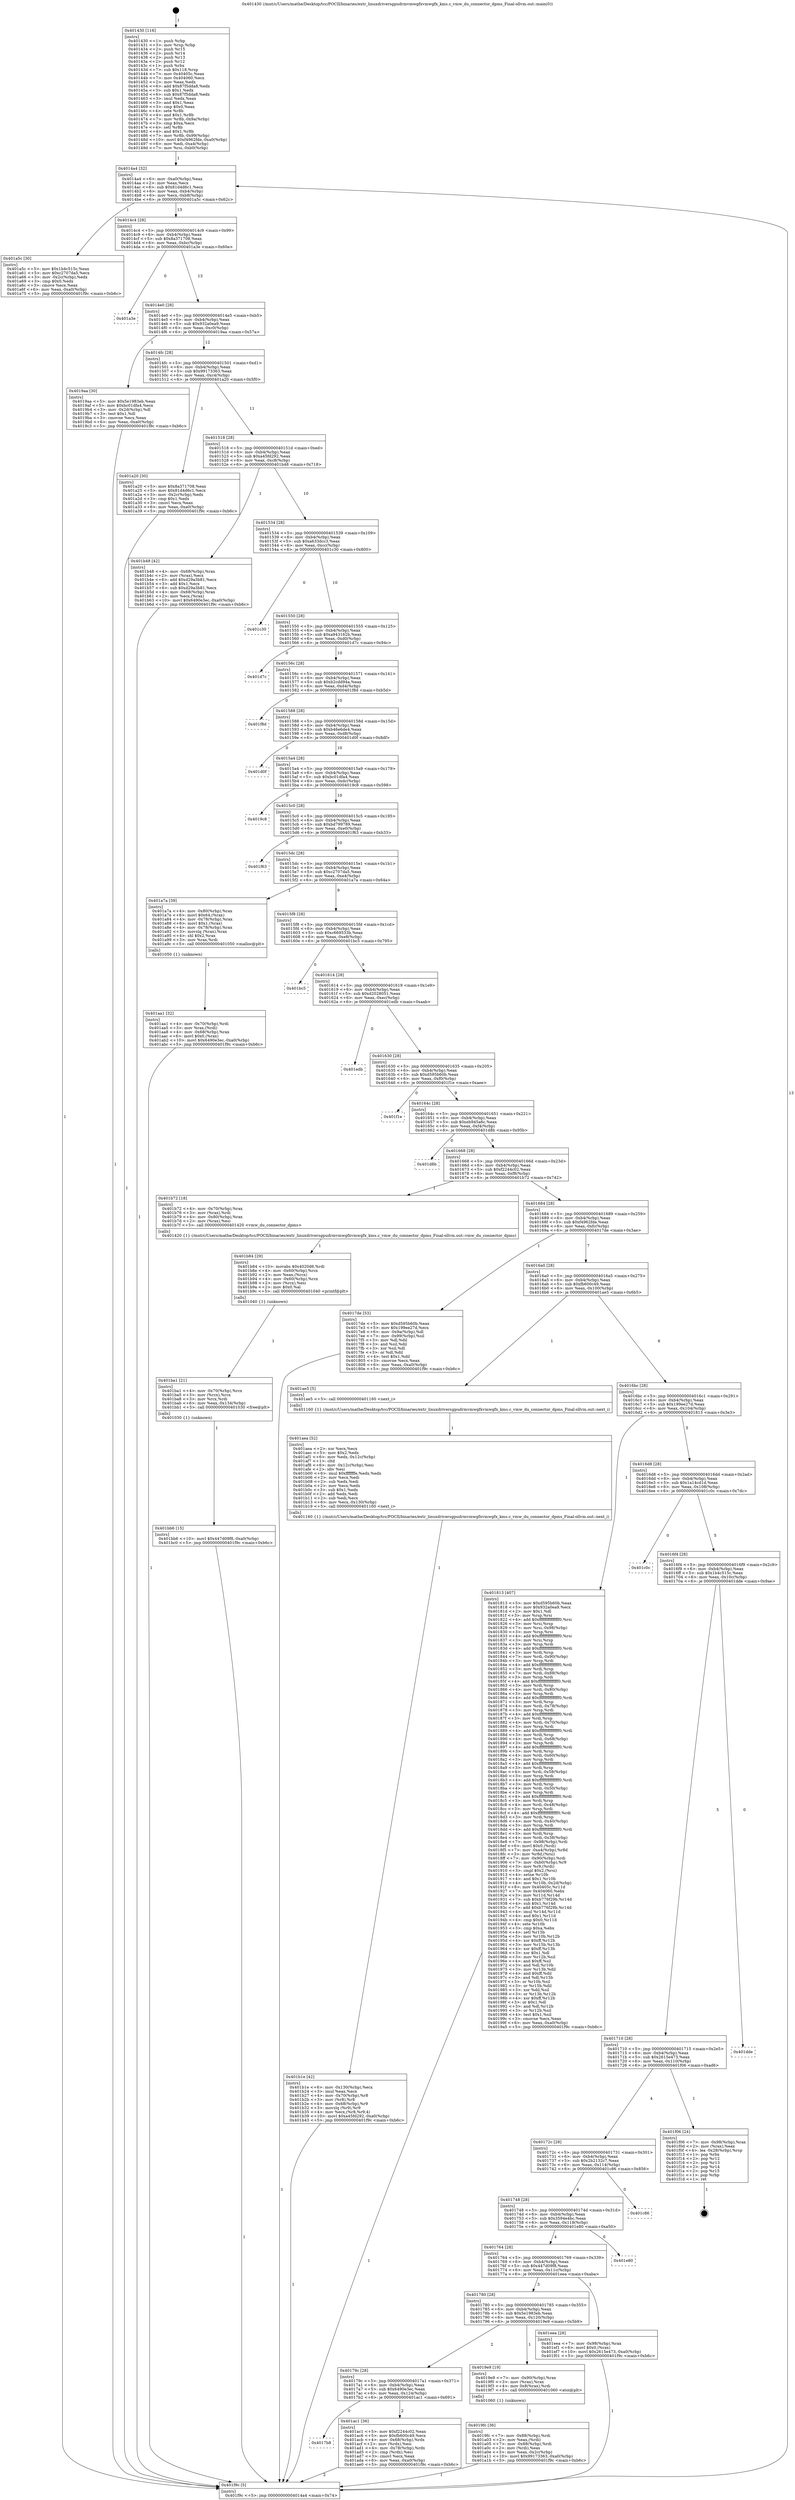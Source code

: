 digraph "0x401430" {
  label = "0x401430 (/mnt/c/Users/mathe/Desktop/tcc/POCII/binaries/extr_linuxdriversgpudrmvmwgfxvmwgfx_kms.c_vmw_du_connector_dpms_Final-ollvm.out::main(0))"
  labelloc = "t"
  node[shape=record]

  Entry [label="",width=0.3,height=0.3,shape=circle,fillcolor=black,style=filled]
  "0x4014a4" [label="{
     0x4014a4 [32]\l
     | [instrs]\l
     &nbsp;&nbsp;0x4014a4 \<+6\>: mov -0xa0(%rbp),%eax\l
     &nbsp;&nbsp;0x4014aa \<+2\>: mov %eax,%ecx\l
     &nbsp;&nbsp;0x4014ac \<+6\>: sub $0x81d4d6c1,%ecx\l
     &nbsp;&nbsp;0x4014b2 \<+6\>: mov %eax,-0xb4(%rbp)\l
     &nbsp;&nbsp;0x4014b8 \<+6\>: mov %ecx,-0xb8(%rbp)\l
     &nbsp;&nbsp;0x4014be \<+6\>: je 0000000000401a5c \<main+0x62c\>\l
  }"]
  "0x401a5c" [label="{
     0x401a5c [30]\l
     | [instrs]\l
     &nbsp;&nbsp;0x401a5c \<+5\>: mov $0x1b4c515c,%eax\l
     &nbsp;&nbsp;0x401a61 \<+5\>: mov $0xc2707da5,%ecx\l
     &nbsp;&nbsp;0x401a66 \<+3\>: mov -0x2c(%rbp),%edx\l
     &nbsp;&nbsp;0x401a69 \<+3\>: cmp $0x0,%edx\l
     &nbsp;&nbsp;0x401a6c \<+3\>: cmove %ecx,%eax\l
     &nbsp;&nbsp;0x401a6f \<+6\>: mov %eax,-0xa0(%rbp)\l
     &nbsp;&nbsp;0x401a75 \<+5\>: jmp 0000000000401f9c \<main+0xb6c\>\l
  }"]
  "0x4014c4" [label="{
     0x4014c4 [28]\l
     | [instrs]\l
     &nbsp;&nbsp;0x4014c4 \<+5\>: jmp 00000000004014c9 \<main+0x99\>\l
     &nbsp;&nbsp;0x4014c9 \<+6\>: mov -0xb4(%rbp),%eax\l
     &nbsp;&nbsp;0x4014cf \<+5\>: sub $0x8a371708,%eax\l
     &nbsp;&nbsp;0x4014d4 \<+6\>: mov %eax,-0xbc(%rbp)\l
     &nbsp;&nbsp;0x4014da \<+6\>: je 0000000000401a3e \<main+0x60e\>\l
  }"]
  Exit [label="",width=0.3,height=0.3,shape=circle,fillcolor=black,style=filled,peripheries=2]
  "0x401a3e" [label="{
     0x401a3e\l
  }", style=dashed]
  "0x4014e0" [label="{
     0x4014e0 [28]\l
     | [instrs]\l
     &nbsp;&nbsp;0x4014e0 \<+5\>: jmp 00000000004014e5 \<main+0xb5\>\l
     &nbsp;&nbsp;0x4014e5 \<+6\>: mov -0xb4(%rbp),%eax\l
     &nbsp;&nbsp;0x4014eb \<+5\>: sub $0x932a0ea9,%eax\l
     &nbsp;&nbsp;0x4014f0 \<+6\>: mov %eax,-0xc0(%rbp)\l
     &nbsp;&nbsp;0x4014f6 \<+6\>: je 00000000004019aa \<main+0x57a\>\l
  }"]
  "0x401bb6" [label="{
     0x401bb6 [15]\l
     | [instrs]\l
     &nbsp;&nbsp;0x401bb6 \<+10\>: movl $0x447d09f8,-0xa0(%rbp)\l
     &nbsp;&nbsp;0x401bc0 \<+5\>: jmp 0000000000401f9c \<main+0xb6c\>\l
  }"]
  "0x4019aa" [label="{
     0x4019aa [30]\l
     | [instrs]\l
     &nbsp;&nbsp;0x4019aa \<+5\>: mov $0x5e1983eb,%eax\l
     &nbsp;&nbsp;0x4019af \<+5\>: mov $0xbc01dfa4,%ecx\l
     &nbsp;&nbsp;0x4019b4 \<+3\>: mov -0x2d(%rbp),%dl\l
     &nbsp;&nbsp;0x4019b7 \<+3\>: test $0x1,%dl\l
     &nbsp;&nbsp;0x4019ba \<+3\>: cmovne %ecx,%eax\l
     &nbsp;&nbsp;0x4019bd \<+6\>: mov %eax,-0xa0(%rbp)\l
     &nbsp;&nbsp;0x4019c3 \<+5\>: jmp 0000000000401f9c \<main+0xb6c\>\l
  }"]
  "0x4014fc" [label="{
     0x4014fc [28]\l
     | [instrs]\l
     &nbsp;&nbsp;0x4014fc \<+5\>: jmp 0000000000401501 \<main+0xd1\>\l
     &nbsp;&nbsp;0x401501 \<+6\>: mov -0xb4(%rbp),%eax\l
     &nbsp;&nbsp;0x401507 \<+5\>: sub $0x99173363,%eax\l
     &nbsp;&nbsp;0x40150c \<+6\>: mov %eax,-0xc4(%rbp)\l
     &nbsp;&nbsp;0x401512 \<+6\>: je 0000000000401a20 \<main+0x5f0\>\l
  }"]
  "0x401ba1" [label="{
     0x401ba1 [21]\l
     | [instrs]\l
     &nbsp;&nbsp;0x401ba1 \<+4\>: mov -0x70(%rbp),%rcx\l
     &nbsp;&nbsp;0x401ba5 \<+3\>: mov (%rcx),%rcx\l
     &nbsp;&nbsp;0x401ba8 \<+3\>: mov %rcx,%rdi\l
     &nbsp;&nbsp;0x401bab \<+6\>: mov %eax,-0x134(%rbp)\l
     &nbsp;&nbsp;0x401bb1 \<+5\>: call 0000000000401030 \<free@plt\>\l
     | [calls]\l
     &nbsp;&nbsp;0x401030 \{1\} (unknown)\l
  }"]
  "0x401a20" [label="{
     0x401a20 [30]\l
     | [instrs]\l
     &nbsp;&nbsp;0x401a20 \<+5\>: mov $0x8a371708,%eax\l
     &nbsp;&nbsp;0x401a25 \<+5\>: mov $0x81d4d6c1,%ecx\l
     &nbsp;&nbsp;0x401a2a \<+3\>: mov -0x2c(%rbp),%edx\l
     &nbsp;&nbsp;0x401a2d \<+3\>: cmp $0x1,%edx\l
     &nbsp;&nbsp;0x401a30 \<+3\>: cmovl %ecx,%eax\l
     &nbsp;&nbsp;0x401a33 \<+6\>: mov %eax,-0xa0(%rbp)\l
     &nbsp;&nbsp;0x401a39 \<+5\>: jmp 0000000000401f9c \<main+0xb6c\>\l
  }"]
  "0x401518" [label="{
     0x401518 [28]\l
     | [instrs]\l
     &nbsp;&nbsp;0x401518 \<+5\>: jmp 000000000040151d \<main+0xed\>\l
     &nbsp;&nbsp;0x40151d \<+6\>: mov -0xb4(%rbp),%eax\l
     &nbsp;&nbsp;0x401523 \<+5\>: sub $0xa45fd292,%eax\l
     &nbsp;&nbsp;0x401528 \<+6\>: mov %eax,-0xc8(%rbp)\l
     &nbsp;&nbsp;0x40152e \<+6\>: je 0000000000401b48 \<main+0x718\>\l
  }"]
  "0x401b84" [label="{
     0x401b84 [29]\l
     | [instrs]\l
     &nbsp;&nbsp;0x401b84 \<+10\>: movabs $0x4020d6,%rdi\l
     &nbsp;&nbsp;0x401b8e \<+4\>: mov -0x60(%rbp),%rcx\l
     &nbsp;&nbsp;0x401b92 \<+2\>: mov %eax,(%rcx)\l
     &nbsp;&nbsp;0x401b94 \<+4\>: mov -0x60(%rbp),%rcx\l
     &nbsp;&nbsp;0x401b98 \<+2\>: mov (%rcx),%esi\l
     &nbsp;&nbsp;0x401b9a \<+2\>: mov $0x0,%al\l
     &nbsp;&nbsp;0x401b9c \<+5\>: call 0000000000401040 \<printf@plt\>\l
     | [calls]\l
     &nbsp;&nbsp;0x401040 \{1\} (unknown)\l
  }"]
  "0x401b48" [label="{
     0x401b48 [42]\l
     | [instrs]\l
     &nbsp;&nbsp;0x401b48 \<+4\>: mov -0x68(%rbp),%rax\l
     &nbsp;&nbsp;0x401b4c \<+2\>: mov (%rax),%ecx\l
     &nbsp;&nbsp;0x401b4e \<+6\>: add $0xd29a3b81,%ecx\l
     &nbsp;&nbsp;0x401b54 \<+3\>: add $0x1,%ecx\l
     &nbsp;&nbsp;0x401b57 \<+6\>: sub $0xd29a3b81,%ecx\l
     &nbsp;&nbsp;0x401b5d \<+4\>: mov -0x68(%rbp),%rax\l
     &nbsp;&nbsp;0x401b61 \<+2\>: mov %ecx,(%rax)\l
     &nbsp;&nbsp;0x401b63 \<+10\>: movl $0x6490e3ec,-0xa0(%rbp)\l
     &nbsp;&nbsp;0x401b6d \<+5\>: jmp 0000000000401f9c \<main+0xb6c\>\l
  }"]
  "0x401534" [label="{
     0x401534 [28]\l
     | [instrs]\l
     &nbsp;&nbsp;0x401534 \<+5\>: jmp 0000000000401539 \<main+0x109\>\l
     &nbsp;&nbsp;0x401539 \<+6\>: mov -0xb4(%rbp),%eax\l
     &nbsp;&nbsp;0x40153f \<+5\>: sub $0xa633dcc3,%eax\l
     &nbsp;&nbsp;0x401544 \<+6\>: mov %eax,-0xcc(%rbp)\l
     &nbsp;&nbsp;0x40154a \<+6\>: je 0000000000401c30 \<main+0x800\>\l
  }"]
  "0x401b1e" [label="{
     0x401b1e [42]\l
     | [instrs]\l
     &nbsp;&nbsp;0x401b1e \<+6\>: mov -0x130(%rbp),%ecx\l
     &nbsp;&nbsp;0x401b24 \<+3\>: imul %eax,%ecx\l
     &nbsp;&nbsp;0x401b27 \<+4\>: mov -0x70(%rbp),%r8\l
     &nbsp;&nbsp;0x401b2b \<+3\>: mov (%r8),%r8\l
     &nbsp;&nbsp;0x401b2e \<+4\>: mov -0x68(%rbp),%r9\l
     &nbsp;&nbsp;0x401b32 \<+3\>: movslq (%r9),%r9\l
     &nbsp;&nbsp;0x401b35 \<+4\>: mov %ecx,(%r8,%r9,4)\l
     &nbsp;&nbsp;0x401b39 \<+10\>: movl $0xa45fd292,-0xa0(%rbp)\l
     &nbsp;&nbsp;0x401b43 \<+5\>: jmp 0000000000401f9c \<main+0xb6c\>\l
  }"]
  "0x401c30" [label="{
     0x401c30\l
  }", style=dashed]
  "0x401550" [label="{
     0x401550 [28]\l
     | [instrs]\l
     &nbsp;&nbsp;0x401550 \<+5\>: jmp 0000000000401555 \<main+0x125\>\l
     &nbsp;&nbsp;0x401555 \<+6\>: mov -0xb4(%rbp),%eax\l
     &nbsp;&nbsp;0x40155b \<+5\>: sub $0xa943162b,%eax\l
     &nbsp;&nbsp;0x401560 \<+6\>: mov %eax,-0xd0(%rbp)\l
     &nbsp;&nbsp;0x401566 \<+6\>: je 0000000000401d7c \<main+0x94c\>\l
  }"]
  "0x401aea" [label="{
     0x401aea [52]\l
     | [instrs]\l
     &nbsp;&nbsp;0x401aea \<+2\>: xor %ecx,%ecx\l
     &nbsp;&nbsp;0x401aec \<+5\>: mov $0x2,%edx\l
     &nbsp;&nbsp;0x401af1 \<+6\>: mov %edx,-0x12c(%rbp)\l
     &nbsp;&nbsp;0x401af7 \<+1\>: cltd\l
     &nbsp;&nbsp;0x401af8 \<+6\>: mov -0x12c(%rbp),%esi\l
     &nbsp;&nbsp;0x401afe \<+2\>: idiv %esi\l
     &nbsp;&nbsp;0x401b00 \<+6\>: imul $0xfffffffe,%edx,%edx\l
     &nbsp;&nbsp;0x401b06 \<+2\>: mov %ecx,%edi\l
     &nbsp;&nbsp;0x401b08 \<+2\>: sub %edx,%edi\l
     &nbsp;&nbsp;0x401b0a \<+2\>: mov %ecx,%edx\l
     &nbsp;&nbsp;0x401b0c \<+3\>: sub $0x1,%edx\l
     &nbsp;&nbsp;0x401b0f \<+2\>: add %edx,%edi\l
     &nbsp;&nbsp;0x401b11 \<+2\>: sub %edi,%ecx\l
     &nbsp;&nbsp;0x401b13 \<+6\>: mov %ecx,-0x130(%rbp)\l
     &nbsp;&nbsp;0x401b19 \<+5\>: call 0000000000401160 \<next_i\>\l
     | [calls]\l
     &nbsp;&nbsp;0x401160 \{1\} (/mnt/c/Users/mathe/Desktop/tcc/POCII/binaries/extr_linuxdriversgpudrmvmwgfxvmwgfx_kms.c_vmw_du_connector_dpms_Final-ollvm.out::next_i)\l
  }"]
  "0x401d7c" [label="{
     0x401d7c\l
  }", style=dashed]
  "0x40156c" [label="{
     0x40156c [28]\l
     | [instrs]\l
     &nbsp;&nbsp;0x40156c \<+5\>: jmp 0000000000401571 \<main+0x141\>\l
     &nbsp;&nbsp;0x401571 \<+6\>: mov -0xb4(%rbp),%eax\l
     &nbsp;&nbsp;0x401577 \<+5\>: sub $0xb2cdd94a,%eax\l
     &nbsp;&nbsp;0x40157c \<+6\>: mov %eax,-0xd4(%rbp)\l
     &nbsp;&nbsp;0x401582 \<+6\>: je 0000000000401f8d \<main+0xb5d\>\l
  }"]
  "0x4017b8" [label="{
     0x4017b8\l
  }", style=dashed]
  "0x401f8d" [label="{
     0x401f8d\l
  }", style=dashed]
  "0x401588" [label="{
     0x401588 [28]\l
     | [instrs]\l
     &nbsp;&nbsp;0x401588 \<+5\>: jmp 000000000040158d \<main+0x15d\>\l
     &nbsp;&nbsp;0x40158d \<+6\>: mov -0xb4(%rbp),%eax\l
     &nbsp;&nbsp;0x401593 \<+5\>: sub $0xb46e6de4,%eax\l
     &nbsp;&nbsp;0x401598 \<+6\>: mov %eax,-0xd8(%rbp)\l
     &nbsp;&nbsp;0x40159e \<+6\>: je 0000000000401d0f \<main+0x8df\>\l
  }"]
  "0x401ac1" [label="{
     0x401ac1 [36]\l
     | [instrs]\l
     &nbsp;&nbsp;0x401ac1 \<+5\>: mov $0xf2244c02,%eax\l
     &nbsp;&nbsp;0x401ac6 \<+5\>: mov $0xfb600c49,%ecx\l
     &nbsp;&nbsp;0x401acb \<+4\>: mov -0x68(%rbp),%rdx\l
     &nbsp;&nbsp;0x401acf \<+2\>: mov (%rdx),%esi\l
     &nbsp;&nbsp;0x401ad1 \<+4\>: mov -0x78(%rbp),%rdx\l
     &nbsp;&nbsp;0x401ad5 \<+2\>: cmp (%rdx),%esi\l
     &nbsp;&nbsp;0x401ad7 \<+3\>: cmovl %ecx,%eax\l
     &nbsp;&nbsp;0x401ada \<+6\>: mov %eax,-0xa0(%rbp)\l
     &nbsp;&nbsp;0x401ae0 \<+5\>: jmp 0000000000401f9c \<main+0xb6c\>\l
  }"]
  "0x401d0f" [label="{
     0x401d0f\l
  }", style=dashed]
  "0x4015a4" [label="{
     0x4015a4 [28]\l
     | [instrs]\l
     &nbsp;&nbsp;0x4015a4 \<+5\>: jmp 00000000004015a9 \<main+0x179\>\l
     &nbsp;&nbsp;0x4015a9 \<+6\>: mov -0xb4(%rbp),%eax\l
     &nbsp;&nbsp;0x4015af \<+5\>: sub $0xbc01dfa4,%eax\l
     &nbsp;&nbsp;0x4015b4 \<+6\>: mov %eax,-0xdc(%rbp)\l
     &nbsp;&nbsp;0x4015ba \<+6\>: je 00000000004019c8 \<main+0x598\>\l
  }"]
  "0x401aa1" [label="{
     0x401aa1 [32]\l
     | [instrs]\l
     &nbsp;&nbsp;0x401aa1 \<+4\>: mov -0x70(%rbp),%rdi\l
     &nbsp;&nbsp;0x401aa5 \<+3\>: mov %rax,(%rdi)\l
     &nbsp;&nbsp;0x401aa8 \<+4\>: mov -0x68(%rbp),%rax\l
     &nbsp;&nbsp;0x401aac \<+6\>: movl $0x0,(%rax)\l
     &nbsp;&nbsp;0x401ab2 \<+10\>: movl $0x6490e3ec,-0xa0(%rbp)\l
     &nbsp;&nbsp;0x401abc \<+5\>: jmp 0000000000401f9c \<main+0xb6c\>\l
  }"]
  "0x4019c8" [label="{
     0x4019c8\l
  }", style=dashed]
  "0x4015c0" [label="{
     0x4015c0 [28]\l
     | [instrs]\l
     &nbsp;&nbsp;0x4015c0 \<+5\>: jmp 00000000004015c5 \<main+0x195\>\l
     &nbsp;&nbsp;0x4015c5 \<+6\>: mov -0xb4(%rbp),%eax\l
     &nbsp;&nbsp;0x4015cb \<+5\>: sub $0xbd799789,%eax\l
     &nbsp;&nbsp;0x4015d0 \<+6\>: mov %eax,-0xe0(%rbp)\l
     &nbsp;&nbsp;0x4015d6 \<+6\>: je 0000000000401f63 \<main+0xb33\>\l
  }"]
  "0x4019fc" [label="{
     0x4019fc [36]\l
     | [instrs]\l
     &nbsp;&nbsp;0x4019fc \<+7\>: mov -0x88(%rbp),%rdi\l
     &nbsp;&nbsp;0x401a03 \<+2\>: mov %eax,(%rdi)\l
     &nbsp;&nbsp;0x401a05 \<+7\>: mov -0x88(%rbp),%rdi\l
     &nbsp;&nbsp;0x401a0c \<+2\>: mov (%rdi),%eax\l
     &nbsp;&nbsp;0x401a0e \<+3\>: mov %eax,-0x2c(%rbp)\l
     &nbsp;&nbsp;0x401a11 \<+10\>: movl $0x99173363,-0xa0(%rbp)\l
     &nbsp;&nbsp;0x401a1b \<+5\>: jmp 0000000000401f9c \<main+0xb6c\>\l
  }"]
  "0x401f63" [label="{
     0x401f63\l
  }", style=dashed]
  "0x4015dc" [label="{
     0x4015dc [28]\l
     | [instrs]\l
     &nbsp;&nbsp;0x4015dc \<+5\>: jmp 00000000004015e1 \<main+0x1b1\>\l
     &nbsp;&nbsp;0x4015e1 \<+6\>: mov -0xb4(%rbp),%eax\l
     &nbsp;&nbsp;0x4015e7 \<+5\>: sub $0xc2707da5,%eax\l
     &nbsp;&nbsp;0x4015ec \<+6\>: mov %eax,-0xe4(%rbp)\l
     &nbsp;&nbsp;0x4015f2 \<+6\>: je 0000000000401a7a \<main+0x64a\>\l
  }"]
  "0x40179c" [label="{
     0x40179c [28]\l
     | [instrs]\l
     &nbsp;&nbsp;0x40179c \<+5\>: jmp 00000000004017a1 \<main+0x371\>\l
     &nbsp;&nbsp;0x4017a1 \<+6\>: mov -0xb4(%rbp),%eax\l
     &nbsp;&nbsp;0x4017a7 \<+5\>: sub $0x6490e3ec,%eax\l
     &nbsp;&nbsp;0x4017ac \<+6\>: mov %eax,-0x124(%rbp)\l
     &nbsp;&nbsp;0x4017b2 \<+6\>: je 0000000000401ac1 \<main+0x691\>\l
  }"]
  "0x401a7a" [label="{
     0x401a7a [39]\l
     | [instrs]\l
     &nbsp;&nbsp;0x401a7a \<+4\>: mov -0x80(%rbp),%rax\l
     &nbsp;&nbsp;0x401a7e \<+6\>: movl $0x64,(%rax)\l
     &nbsp;&nbsp;0x401a84 \<+4\>: mov -0x78(%rbp),%rax\l
     &nbsp;&nbsp;0x401a88 \<+6\>: movl $0x1,(%rax)\l
     &nbsp;&nbsp;0x401a8e \<+4\>: mov -0x78(%rbp),%rax\l
     &nbsp;&nbsp;0x401a92 \<+3\>: movslq (%rax),%rax\l
     &nbsp;&nbsp;0x401a95 \<+4\>: shl $0x2,%rax\l
     &nbsp;&nbsp;0x401a99 \<+3\>: mov %rax,%rdi\l
     &nbsp;&nbsp;0x401a9c \<+5\>: call 0000000000401050 \<malloc@plt\>\l
     | [calls]\l
     &nbsp;&nbsp;0x401050 \{1\} (unknown)\l
  }"]
  "0x4015f8" [label="{
     0x4015f8 [28]\l
     | [instrs]\l
     &nbsp;&nbsp;0x4015f8 \<+5\>: jmp 00000000004015fd \<main+0x1cd\>\l
     &nbsp;&nbsp;0x4015fd \<+6\>: mov -0xb4(%rbp),%eax\l
     &nbsp;&nbsp;0x401603 \<+5\>: sub $0xc669533b,%eax\l
     &nbsp;&nbsp;0x401608 \<+6\>: mov %eax,-0xe8(%rbp)\l
     &nbsp;&nbsp;0x40160e \<+6\>: je 0000000000401bc5 \<main+0x795\>\l
  }"]
  "0x4019e9" [label="{
     0x4019e9 [19]\l
     | [instrs]\l
     &nbsp;&nbsp;0x4019e9 \<+7\>: mov -0x90(%rbp),%rax\l
     &nbsp;&nbsp;0x4019f0 \<+3\>: mov (%rax),%rax\l
     &nbsp;&nbsp;0x4019f3 \<+4\>: mov 0x8(%rax),%rdi\l
     &nbsp;&nbsp;0x4019f7 \<+5\>: call 0000000000401060 \<atoi@plt\>\l
     | [calls]\l
     &nbsp;&nbsp;0x401060 \{1\} (unknown)\l
  }"]
  "0x401bc5" [label="{
     0x401bc5\l
  }", style=dashed]
  "0x401614" [label="{
     0x401614 [28]\l
     | [instrs]\l
     &nbsp;&nbsp;0x401614 \<+5\>: jmp 0000000000401619 \<main+0x1e9\>\l
     &nbsp;&nbsp;0x401619 \<+6\>: mov -0xb4(%rbp),%eax\l
     &nbsp;&nbsp;0x40161f \<+5\>: sub $0xd2028051,%eax\l
     &nbsp;&nbsp;0x401624 \<+6\>: mov %eax,-0xec(%rbp)\l
     &nbsp;&nbsp;0x40162a \<+6\>: je 0000000000401edb \<main+0xaab\>\l
  }"]
  "0x401780" [label="{
     0x401780 [28]\l
     | [instrs]\l
     &nbsp;&nbsp;0x401780 \<+5\>: jmp 0000000000401785 \<main+0x355\>\l
     &nbsp;&nbsp;0x401785 \<+6\>: mov -0xb4(%rbp),%eax\l
     &nbsp;&nbsp;0x40178b \<+5\>: sub $0x5e1983eb,%eax\l
     &nbsp;&nbsp;0x401790 \<+6\>: mov %eax,-0x120(%rbp)\l
     &nbsp;&nbsp;0x401796 \<+6\>: je 00000000004019e9 \<main+0x5b9\>\l
  }"]
  "0x401edb" [label="{
     0x401edb\l
  }", style=dashed]
  "0x401630" [label="{
     0x401630 [28]\l
     | [instrs]\l
     &nbsp;&nbsp;0x401630 \<+5\>: jmp 0000000000401635 \<main+0x205\>\l
     &nbsp;&nbsp;0x401635 \<+6\>: mov -0xb4(%rbp),%eax\l
     &nbsp;&nbsp;0x40163b \<+5\>: sub $0xd595b60b,%eax\l
     &nbsp;&nbsp;0x401640 \<+6\>: mov %eax,-0xf0(%rbp)\l
     &nbsp;&nbsp;0x401646 \<+6\>: je 0000000000401f1e \<main+0xaee\>\l
  }"]
  "0x401eea" [label="{
     0x401eea [28]\l
     | [instrs]\l
     &nbsp;&nbsp;0x401eea \<+7\>: mov -0x98(%rbp),%rax\l
     &nbsp;&nbsp;0x401ef1 \<+6\>: movl $0x0,(%rax)\l
     &nbsp;&nbsp;0x401ef7 \<+10\>: movl $0x2615e473,-0xa0(%rbp)\l
     &nbsp;&nbsp;0x401f01 \<+5\>: jmp 0000000000401f9c \<main+0xb6c\>\l
  }"]
  "0x401f1e" [label="{
     0x401f1e\l
  }", style=dashed]
  "0x40164c" [label="{
     0x40164c [28]\l
     | [instrs]\l
     &nbsp;&nbsp;0x40164c \<+5\>: jmp 0000000000401651 \<main+0x221\>\l
     &nbsp;&nbsp;0x401651 \<+6\>: mov -0xb4(%rbp),%eax\l
     &nbsp;&nbsp;0x401657 \<+5\>: sub $0xeb945a6c,%eax\l
     &nbsp;&nbsp;0x40165c \<+6\>: mov %eax,-0xf4(%rbp)\l
     &nbsp;&nbsp;0x401662 \<+6\>: je 0000000000401d8b \<main+0x95b\>\l
  }"]
  "0x401764" [label="{
     0x401764 [28]\l
     | [instrs]\l
     &nbsp;&nbsp;0x401764 \<+5\>: jmp 0000000000401769 \<main+0x339\>\l
     &nbsp;&nbsp;0x401769 \<+6\>: mov -0xb4(%rbp),%eax\l
     &nbsp;&nbsp;0x40176f \<+5\>: sub $0x447d09f8,%eax\l
     &nbsp;&nbsp;0x401774 \<+6\>: mov %eax,-0x11c(%rbp)\l
     &nbsp;&nbsp;0x40177a \<+6\>: je 0000000000401eea \<main+0xaba\>\l
  }"]
  "0x401d8b" [label="{
     0x401d8b\l
  }", style=dashed]
  "0x401668" [label="{
     0x401668 [28]\l
     | [instrs]\l
     &nbsp;&nbsp;0x401668 \<+5\>: jmp 000000000040166d \<main+0x23d\>\l
     &nbsp;&nbsp;0x40166d \<+6\>: mov -0xb4(%rbp),%eax\l
     &nbsp;&nbsp;0x401673 \<+5\>: sub $0xf2244c02,%eax\l
     &nbsp;&nbsp;0x401678 \<+6\>: mov %eax,-0xf8(%rbp)\l
     &nbsp;&nbsp;0x40167e \<+6\>: je 0000000000401b72 \<main+0x742\>\l
  }"]
  "0x401e80" [label="{
     0x401e80\l
  }", style=dashed]
  "0x401b72" [label="{
     0x401b72 [18]\l
     | [instrs]\l
     &nbsp;&nbsp;0x401b72 \<+4\>: mov -0x70(%rbp),%rax\l
     &nbsp;&nbsp;0x401b76 \<+3\>: mov (%rax),%rdi\l
     &nbsp;&nbsp;0x401b79 \<+4\>: mov -0x80(%rbp),%rax\l
     &nbsp;&nbsp;0x401b7d \<+2\>: mov (%rax),%esi\l
     &nbsp;&nbsp;0x401b7f \<+5\>: call 0000000000401420 \<vmw_du_connector_dpms\>\l
     | [calls]\l
     &nbsp;&nbsp;0x401420 \{1\} (/mnt/c/Users/mathe/Desktop/tcc/POCII/binaries/extr_linuxdriversgpudrmvmwgfxvmwgfx_kms.c_vmw_du_connector_dpms_Final-ollvm.out::vmw_du_connector_dpms)\l
  }"]
  "0x401684" [label="{
     0x401684 [28]\l
     | [instrs]\l
     &nbsp;&nbsp;0x401684 \<+5\>: jmp 0000000000401689 \<main+0x259\>\l
     &nbsp;&nbsp;0x401689 \<+6\>: mov -0xb4(%rbp),%eax\l
     &nbsp;&nbsp;0x40168f \<+5\>: sub $0xf4962fde,%eax\l
     &nbsp;&nbsp;0x401694 \<+6\>: mov %eax,-0xfc(%rbp)\l
     &nbsp;&nbsp;0x40169a \<+6\>: je 00000000004017de \<main+0x3ae\>\l
  }"]
  "0x401748" [label="{
     0x401748 [28]\l
     | [instrs]\l
     &nbsp;&nbsp;0x401748 \<+5\>: jmp 000000000040174d \<main+0x31d\>\l
     &nbsp;&nbsp;0x40174d \<+6\>: mov -0xb4(%rbp),%eax\l
     &nbsp;&nbsp;0x401753 \<+5\>: sub $0x3594e4bc,%eax\l
     &nbsp;&nbsp;0x401758 \<+6\>: mov %eax,-0x118(%rbp)\l
     &nbsp;&nbsp;0x40175e \<+6\>: je 0000000000401e80 \<main+0xa50\>\l
  }"]
  "0x4017de" [label="{
     0x4017de [53]\l
     | [instrs]\l
     &nbsp;&nbsp;0x4017de \<+5\>: mov $0xd595b60b,%eax\l
     &nbsp;&nbsp;0x4017e3 \<+5\>: mov $0x199ee27d,%ecx\l
     &nbsp;&nbsp;0x4017e8 \<+6\>: mov -0x9a(%rbp),%dl\l
     &nbsp;&nbsp;0x4017ee \<+7\>: mov -0x99(%rbp),%sil\l
     &nbsp;&nbsp;0x4017f5 \<+3\>: mov %dl,%dil\l
     &nbsp;&nbsp;0x4017f8 \<+3\>: and %sil,%dil\l
     &nbsp;&nbsp;0x4017fb \<+3\>: xor %sil,%dl\l
     &nbsp;&nbsp;0x4017fe \<+3\>: or %dl,%dil\l
     &nbsp;&nbsp;0x401801 \<+4\>: test $0x1,%dil\l
     &nbsp;&nbsp;0x401805 \<+3\>: cmovne %ecx,%eax\l
     &nbsp;&nbsp;0x401808 \<+6\>: mov %eax,-0xa0(%rbp)\l
     &nbsp;&nbsp;0x40180e \<+5\>: jmp 0000000000401f9c \<main+0xb6c\>\l
  }"]
  "0x4016a0" [label="{
     0x4016a0 [28]\l
     | [instrs]\l
     &nbsp;&nbsp;0x4016a0 \<+5\>: jmp 00000000004016a5 \<main+0x275\>\l
     &nbsp;&nbsp;0x4016a5 \<+6\>: mov -0xb4(%rbp),%eax\l
     &nbsp;&nbsp;0x4016ab \<+5\>: sub $0xfb600c49,%eax\l
     &nbsp;&nbsp;0x4016b0 \<+6\>: mov %eax,-0x100(%rbp)\l
     &nbsp;&nbsp;0x4016b6 \<+6\>: je 0000000000401ae5 \<main+0x6b5\>\l
  }"]
  "0x401f9c" [label="{
     0x401f9c [5]\l
     | [instrs]\l
     &nbsp;&nbsp;0x401f9c \<+5\>: jmp 00000000004014a4 \<main+0x74\>\l
  }"]
  "0x401430" [label="{
     0x401430 [116]\l
     | [instrs]\l
     &nbsp;&nbsp;0x401430 \<+1\>: push %rbp\l
     &nbsp;&nbsp;0x401431 \<+3\>: mov %rsp,%rbp\l
     &nbsp;&nbsp;0x401434 \<+2\>: push %r15\l
     &nbsp;&nbsp;0x401436 \<+2\>: push %r14\l
     &nbsp;&nbsp;0x401438 \<+2\>: push %r13\l
     &nbsp;&nbsp;0x40143a \<+2\>: push %r12\l
     &nbsp;&nbsp;0x40143c \<+1\>: push %rbx\l
     &nbsp;&nbsp;0x40143d \<+7\>: sub $0x118,%rsp\l
     &nbsp;&nbsp;0x401444 \<+7\>: mov 0x40405c,%eax\l
     &nbsp;&nbsp;0x40144b \<+7\>: mov 0x404060,%ecx\l
     &nbsp;&nbsp;0x401452 \<+2\>: mov %eax,%edx\l
     &nbsp;&nbsp;0x401454 \<+6\>: add $0x87f5dda8,%edx\l
     &nbsp;&nbsp;0x40145a \<+3\>: sub $0x1,%edx\l
     &nbsp;&nbsp;0x40145d \<+6\>: sub $0x87f5dda8,%edx\l
     &nbsp;&nbsp;0x401463 \<+3\>: imul %edx,%eax\l
     &nbsp;&nbsp;0x401466 \<+3\>: and $0x1,%eax\l
     &nbsp;&nbsp;0x401469 \<+3\>: cmp $0x0,%eax\l
     &nbsp;&nbsp;0x40146c \<+4\>: sete %r8b\l
     &nbsp;&nbsp;0x401470 \<+4\>: and $0x1,%r8b\l
     &nbsp;&nbsp;0x401474 \<+7\>: mov %r8b,-0x9a(%rbp)\l
     &nbsp;&nbsp;0x40147b \<+3\>: cmp $0xa,%ecx\l
     &nbsp;&nbsp;0x40147e \<+4\>: setl %r8b\l
     &nbsp;&nbsp;0x401482 \<+4\>: and $0x1,%r8b\l
     &nbsp;&nbsp;0x401486 \<+7\>: mov %r8b,-0x99(%rbp)\l
     &nbsp;&nbsp;0x40148d \<+10\>: movl $0xf4962fde,-0xa0(%rbp)\l
     &nbsp;&nbsp;0x401497 \<+6\>: mov %edi,-0xa4(%rbp)\l
     &nbsp;&nbsp;0x40149d \<+7\>: mov %rsi,-0xb0(%rbp)\l
  }"]
  "0x401c86" [label="{
     0x401c86\l
  }", style=dashed]
  "0x401ae5" [label="{
     0x401ae5 [5]\l
     | [instrs]\l
     &nbsp;&nbsp;0x401ae5 \<+5\>: call 0000000000401160 \<next_i\>\l
     | [calls]\l
     &nbsp;&nbsp;0x401160 \{1\} (/mnt/c/Users/mathe/Desktop/tcc/POCII/binaries/extr_linuxdriversgpudrmvmwgfxvmwgfx_kms.c_vmw_du_connector_dpms_Final-ollvm.out::next_i)\l
  }"]
  "0x4016bc" [label="{
     0x4016bc [28]\l
     | [instrs]\l
     &nbsp;&nbsp;0x4016bc \<+5\>: jmp 00000000004016c1 \<main+0x291\>\l
     &nbsp;&nbsp;0x4016c1 \<+6\>: mov -0xb4(%rbp),%eax\l
     &nbsp;&nbsp;0x4016c7 \<+5\>: sub $0x199ee27d,%eax\l
     &nbsp;&nbsp;0x4016cc \<+6\>: mov %eax,-0x104(%rbp)\l
     &nbsp;&nbsp;0x4016d2 \<+6\>: je 0000000000401813 \<main+0x3e3\>\l
  }"]
  "0x40172c" [label="{
     0x40172c [28]\l
     | [instrs]\l
     &nbsp;&nbsp;0x40172c \<+5\>: jmp 0000000000401731 \<main+0x301\>\l
     &nbsp;&nbsp;0x401731 \<+6\>: mov -0xb4(%rbp),%eax\l
     &nbsp;&nbsp;0x401737 \<+5\>: sub $0x2b2132c7,%eax\l
     &nbsp;&nbsp;0x40173c \<+6\>: mov %eax,-0x114(%rbp)\l
     &nbsp;&nbsp;0x401742 \<+6\>: je 0000000000401c86 \<main+0x856\>\l
  }"]
  "0x401813" [label="{
     0x401813 [407]\l
     | [instrs]\l
     &nbsp;&nbsp;0x401813 \<+5\>: mov $0xd595b60b,%eax\l
     &nbsp;&nbsp;0x401818 \<+5\>: mov $0x932a0ea9,%ecx\l
     &nbsp;&nbsp;0x40181d \<+2\>: mov $0x1,%dl\l
     &nbsp;&nbsp;0x40181f \<+3\>: mov %rsp,%rsi\l
     &nbsp;&nbsp;0x401822 \<+4\>: add $0xfffffffffffffff0,%rsi\l
     &nbsp;&nbsp;0x401826 \<+3\>: mov %rsi,%rsp\l
     &nbsp;&nbsp;0x401829 \<+7\>: mov %rsi,-0x98(%rbp)\l
     &nbsp;&nbsp;0x401830 \<+3\>: mov %rsp,%rsi\l
     &nbsp;&nbsp;0x401833 \<+4\>: add $0xfffffffffffffff0,%rsi\l
     &nbsp;&nbsp;0x401837 \<+3\>: mov %rsi,%rsp\l
     &nbsp;&nbsp;0x40183a \<+3\>: mov %rsp,%rdi\l
     &nbsp;&nbsp;0x40183d \<+4\>: add $0xfffffffffffffff0,%rdi\l
     &nbsp;&nbsp;0x401841 \<+3\>: mov %rdi,%rsp\l
     &nbsp;&nbsp;0x401844 \<+7\>: mov %rdi,-0x90(%rbp)\l
     &nbsp;&nbsp;0x40184b \<+3\>: mov %rsp,%rdi\l
     &nbsp;&nbsp;0x40184e \<+4\>: add $0xfffffffffffffff0,%rdi\l
     &nbsp;&nbsp;0x401852 \<+3\>: mov %rdi,%rsp\l
     &nbsp;&nbsp;0x401855 \<+7\>: mov %rdi,-0x88(%rbp)\l
     &nbsp;&nbsp;0x40185c \<+3\>: mov %rsp,%rdi\l
     &nbsp;&nbsp;0x40185f \<+4\>: add $0xfffffffffffffff0,%rdi\l
     &nbsp;&nbsp;0x401863 \<+3\>: mov %rdi,%rsp\l
     &nbsp;&nbsp;0x401866 \<+4\>: mov %rdi,-0x80(%rbp)\l
     &nbsp;&nbsp;0x40186a \<+3\>: mov %rsp,%rdi\l
     &nbsp;&nbsp;0x40186d \<+4\>: add $0xfffffffffffffff0,%rdi\l
     &nbsp;&nbsp;0x401871 \<+3\>: mov %rdi,%rsp\l
     &nbsp;&nbsp;0x401874 \<+4\>: mov %rdi,-0x78(%rbp)\l
     &nbsp;&nbsp;0x401878 \<+3\>: mov %rsp,%rdi\l
     &nbsp;&nbsp;0x40187b \<+4\>: add $0xfffffffffffffff0,%rdi\l
     &nbsp;&nbsp;0x40187f \<+3\>: mov %rdi,%rsp\l
     &nbsp;&nbsp;0x401882 \<+4\>: mov %rdi,-0x70(%rbp)\l
     &nbsp;&nbsp;0x401886 \<+3\>: mov %rsp,%rdi\l
     &nbsp;&nbsp;0x401889 \<+4\>: add $0xfffffffffffffff0,%rdi\l
     &nbsp;&nbsp;0x40188d \<+3\>: mov %rdi,%rsp\l
     &nbsp;&nbsp;0x401890 \<+4\>: mov %rdi,-0x68(%rbp)\l
     &nbsp;&nbsp;0x401894 \<+3\>: mov %rsp,%rdi\l
     &nbsp;&nbsp;0x401897 \<+4\>: add $0xfffffffffffffff0,%rdi\l
     &nbsp;&nbsp;0x40189b \<+3\>: mov %rdi,%rsp\l
     &nbsp;&nbsp;0x40189e \<+4\>: mov %rdi,-0x60(%rbp)\l
     &nbsp;&nbsp;0x4018a2 \<+3\>: mov %rsp,%rdi\l
     &nbsp;&nbsp;0x4018a5 \<+4\>: add $0xfffffffffffffff0,%rdi\l
     &nbsp;&nbsp;0x4018a9 \<+3\>: mov %rdi,%rsp\l
     &nbsp;&nbsp;0x4018ac \<+4\>: mov %rdi,-0x58(%rbp)\l
     &nbsp;&nbsp;0x4018b0 \<+3\>: mov %rsp,%rdi\l
     &nbsp;&nbsp;0x4018b3 \<+4\>: add $0xfffffffffffffff0,%rdi\l
     &nbsp;&nbsp;0x4018b7 \<+3\>: mov %rdi,%rsp\l
     &nbsp;&nbsp;0x4018ba \<+4\>: mov %rdi,-0x50(%rbp)\l
     &nbsp;&nbsp;0x4018be \<+3\>: mov %rsp,%rdi\l
     &nbsp;&nbsp;0x4018c1 \<+4\>: add $0xfffffffffffffff0,%rdi\l
     &nbsp;&nbsp;0x4018c5 \<+3\>: mov %rdi,%rsp\l
     &nbsp;&nbsp;0x4018c8 \<+4\>: mov %rdi,-0x48(%rbp)\l
     &nbsp;&nbsp;0x4018cc \<+3\>: mov %rsp,%rdi\l
     &nbsp;&nbsp;0x4018cf \<+4\>: add $0xfffffffffffffff0,%rdi\l
     &nbsp;&nbsp;0x4018d3 \<+3\>: mov %rdi,%rsp\l
     &nbsp;&nbsp;0x4018d6 \<+4\>: mov %rdi,-0x40(%rbp)\l
     &nbsp;&nbsp;0x4018da \<+3\>: mov %rsp,%rdi\l
     &nbsp;&nbsp;0x4018dd \<+4\>: add $0xfffffffffffffff0,%rdi\l
     &nbsp;&nbsp;0x4018e1 \<+3\>: mov %rdi,%rsp\l
     &nbsp;&nbsp;0x4018e4 \<+4\>: mov %rdi,-0x38(%rbp)\l
     &nbsp;&nbsp;0x4018e8 \<+7\>: mov -0x98(%rbp),%rdi\l
     &nbsp;&nbsp;0x4018ef \<+6\>: movl $0x0,(%rdi)\l
     &nbsp;&nbsp;0x4018f5 \<+7\>: mov -0xa4(%rbp),%r8d\l
     &nbsp;&nbsp;0x4018fc \<+3\>: mov %r8d,(%rsi)\l
     &nbsp;&nbsp;0x4018ff \<+7\>: mov -0x90(%rbp),%rdi\l
     &nbsp;&nbsp;0x401906 \<+7\>: mov -0xb0(%rbp),%r9\l
     &nbsp;&nbsp;0x40190d \<+3\>: mov %r9,(%rdi)\l
     &nbsp;&nbsp;0x401910 \<+3\>: cmpl $0x2,(%rsi)\l
     &nbsp;&nbsp;0x401913 \<+4\>: setne %r10b\l
     &nbsp;&nbsp;0x401917 \<+4\>: and $0x1,%r10b\l
     &nbsp;&nbsp;0x40191b \<+4\>: mov %r10b,-0x2d(%rbp)\l
     &nbsp;&nbsp;0x40191f \<+8\>: mov 0x40405c,%r11d\l
     &nbsp;&nbsp;0x401927 \<+7\>: mov 0x404060,%ebx\l
     &nbsp;&nbsp;0x40192e \<+3\>: mov %r11d,%r14d\l
     &nbsp;&nbsp;0x401931 \<+7\>: sub $0xb776f29b,%r14d\l
     &nbsp;&nbsp;0x401938 \<+4\>: sub $0x1,%r14d\l
     &nbsp;&nbsp;0x40193c \<+7\>: add $0xb776f29b,%r14d\l
     &nbsp;&nbsp;0x401943 \<+4\>: imul %r14d,%r11d\l
     &nbsp;&nbsp;0x401947 \<+4\>: and $0x1,%r11d\l
     &nbsp;&nbsp;0x40194b \<+4\>: cmp $0x0,%r11d\l
     &nbsp;&nbsp;0x40194f \<+4\>: sete %r10b\l
     &nbsp;&nbsp;0x401953 \<+3\>: cmp $0xa,%ebx\l
     &nbsp;&nbsp;0x401956 \<+4\>: setl %r15b\l
     &nbsp;&nbsp;0x40195a \<+3\>: mov %r10b,%r12b\l
     &nbsp;&nbsp;0x40195d \<+4\>: xor $0xff,%r12b\l
     &nbsp;&nbsp;0x401961 \<+3\>: mov %r15b,%r13b\l
     &nbsp;&nbsp;0x401964 \<+4\>: xor $0xff,%r13b\l
     &nbsp;&nbsp;0x401968 \<+3\>: xor $0x1,%dl\l
     &nbsp;&nbsp;0x40196b \<+3\>: mov %r12b,%sil\l
     &nbsp;&nbsp;0x40196e \<+4\>: and $0xff,%sil\l
     &nbsp;&nbsp;0x401972 \<+3\>: and %dl,%r10b\l
     &nbsp;&nbsp;0x401975 \<+3\>: mov %r13b,%dil\l
     &nbsp;&nbsp;0x401978 \<+4\>: and $0xff,%dil\l
     &nbsp;&nbsp;0x40197c \<+3\>: and %dl,%r15b\l
     &nbsp;&nbsp;0x40197f \<+3\>: or %r10b,%sil\l
     &nbsp;&nbsp;0x401982 \<+3\>: or %r15b,%dil\l
     &nbsp;&nbsp;0x401985 \<+3\>: xor %dil,%sil\l
     &nbsp;&nbsp;0x401988 \<+3\>: or %r13b,%r12b\l
     &nbsp;&nbsp;0x40198b \<+4\>: xor $0xff,%r12b\l
     &nbsp;&nbsp;0x40198f \<+3\>: or $0x1,%dl\l
     &nbsp;&nbsp;0x401992 \<+3\>: and %dl,%r12b\l
     &nbsp;&nbsp;0x401995 \<+3\>: or %r12b,%sil\l
     &nbsp;&nbsp;0x401998 \<+4\>: test $0x1,%sil\l
     &nbsp;&nbsp;0x40199c \<+3\>: cmovne %ecx,%eax\l
     &nbsp;&nbsp;0x40199f \<+6\>: mov %eax,-0xa0(%rbp)\l
     &nbsp;&nbsp;0x4019a5 \<+5\>: jmp 0000000000401f9c \<main+0xb6c\>\l
  }"]
  "0x4016d8" [label="{
     0x4016d8 [28]\l
     | [instrs]\l
     &nbsp;&nbsp;0x4016d8 \<+5\>: jmp 00000000004016dd \<main+0x2ad\>\l
     &nbsp;&nbsp;0x4016dd \<+6\>: mov -0xb4(%rbp),%eax\l
     &nbsp;&nbsp;0x4016e3 \<+5\>: sub $0x1a14cd1d,%eax\l
     &nbsp;&nbsp;0x4016e8 \<+6\>: mov %eax,-0x108(%rbp)\l
     &nbsp;&nbsp;0x4016ee \<+6\>: je 0000000000401c0c \<main+0x7dc\>\l
  }"]
  "0x401f06" [label="{
     0x401f06 [24]\l
     | [instrs]\l
     &nbsp;&nbsp;0x401f06 \<+7\>: mov -0x98(%rbp),%rax\l
     &nbsp;&nbsp;0x401f0d \<+2\>: mov (%rax),%eax\l
     &nbsp;&nbsp;0x401f0f \<+4\>: lea -0x28(%rbp),%rsp\l
     &nbsp;&nbsp;0x401f13 \<+1\>: pop %rbx\l
     &nbsp;&nbsp;0x401f14 \<+2\>: pop %r12\l
     &nbsp;&nbsp;0x401f16 \<+2\>: pop %r13\l
     &nbsp;&nbsp;0x401f18 \<+2\>: pop %r14\l
     &nbsp;&nbsp;0x401f1a \<+2\>: pop %r15\l
     &nbsp;&nbsp;0x401f1c \<+1\>: pop %rbp\l
     &nbsp;&nbsp;0x401f1d \<+1\>: ret\l
  }"]
  "0x401710" [label="{
     0x401710 [28]\l
     | [instrs]\l
     &nbsp;&nbsp;0x401710 \<+5\>: jmp 0000000000401715 \<main+0x2e5\>\l
     &nbsp;&nbsp;0x401715 \<+6\>: mov -0xb4(%rbp),%eax\l
     &nbsp;&nbsp;0x40171b \<+5\>: sub $0x2615e473,%eax\l
     &nbsp;&nbsp;0x401720 \<+6\>: mov %eax,-0x110(%rbp)\l
     &nbsp;&nbsp;0x401726 \<+6\>: je 0000000000401f06 \<main+0xad6\>\l
  }"]
  "0x401c0c" [label="{
     0x401c0c\l
  }", style=dashed]
  "0x4016f4" [label="{
     0x4016f4 [28]\l
     | [instrs]\l
     &nbsp;&nbsp;0x4016f4 \<+5\>: jmp 00000000004016f9 \<main+0x2c9\>\l
     &nbsp;&nbsp;0x4016f9 \<+6\>: mov -0xb4(%rbp),%eax\l
     &nbsp;&nbsp;0x4016ff \<+5\>: sub $0x1b4c515c,%eax\l
     &nbsp;&nbsp;0x401704 \<+6\>: mov %eax,-0x10c(%rbp)\l
     &nbsp;&nbsp;0x40170a \<+6\>: je 0000000000401dde \<main+0x9ae\>\l
  }"]
  "0x401dde" [label="{
     0x401dde\l
  }", style=dashed]
  Entry -> "0x401430" [label=" 1"]
  "0x4014a4" -> "0x401a5c" [label=" 1"]
  "0x4014a4" -> "0x4014c4" [label=" 13"]
  "0x401f06" -> Exit [label=" 1"]
  "0x4014c4" -> "0x401a3e" [label=" 0"]
  "0x4014c4" -> "0x4014e0" [label=" 13"]
  "0x401eea" -> "0x401f9c" [label=" 1"]
  "0x4014e0" -> "0x4019aa" [label=" 1"]
  "0x4014e0" -> "0x4014fc" [label=" 12"]
  "0x401bb6" -> "0x401f9c" [label=" 1"]
  "0x4014fc" -> "0x401a20" [label=" 1"]
  "0x4014fc" -> "0x401518" [label=" 11"]
  "0x401ba1" -> "0x401bb6" [label=" 1"]
  "0x401518" -> "0x401b48" [label=" 1"]
  "0x401518" -> "0x401534" [label=" 10"]
  "0x401b84" -> "0x401ba1" [label=" 1"]
  "0x401534" -> "0x401c30" [label=" 0"]
  "0x401534" -> "0x401550" [label=" 10"]
  "0x401b72" -> "0x401b84" [label=" 1"]
  "0x401550" -> "0x401d7c" [label=" 0"]
  "0x401550" -> "0x40156c" [label=" 10"]
  "0x401b48" -> "0x401f9c" [label=" 1"]
  "0x40156c" -> "0x401f8d" [label=" 0"]
  "0x40156c" -> "0x401588" [label=" 10"]
  "0x401b1e" -> "0x401f9c" [label=" 1"]
  "0x401588" -> "0x401d0f" [label=" 0"]
  "0x401588" -> "0x4015a4" [label=" 10"]
  "0x401aea" -> "0x401b1e" [label=" 1"]
  "0x4015a4" -> "0x4019c8" [label=" 0"]
  "0x4015a4" -> "0x4015c0" [label=" 10"]
  "0x401ac1" -> "0x401f9c" [label=" 2"]
  "0x4015c0" -> "0x401f63" [label=" 0"]
  "0x4015c0" -> "0x4015dc" [label=" 10"]
  "0x40179c" -> "0x4017b8" [label=" 0"]
  "0x4015dc" -> "0x401a7a" [label=" 1"]
  "0x4015dc" -> "0x4015f8" [label=" 9"]
  "0x40179c" -> "0x401ac1" [label=" 2"]
  "0x4015f8" -> "0x401bc5" [label=" 0"]
  "0x4015f8" -> "0x401614" [label=" 9"]
  "0x401ae5" -> "0x401aea" [label=" 1"]
  "0x401614" -> "0x401edb" [label=" 0"]
  "0x401614" -> "0x401630" [label=" 9"]
  "0x401a7a" -> "0x401aa1" [label=" 1"]
  "0x401630" -> "0x401f1e" [label=" 0"]
  "0x401630" -> "0x40164c" [label=" 9"]
  "0x401a5c" -> "0x401f9c" [label=" 1"]
  "0x40164c" -> "0x401d8b" [label=" 0"]
  "0x40164c" -> "0x401668" [label=" 9"]
  "0x4019fc" -> "0x401f9c" [label=" 1"]
  "0x401668" -> "0x401b72" [label=" 1"]
  "0x401668" -> "0x401684" [label=" 8"]
  "0x4019e9" -> "0x4019fc" [label=" 1"]
  "0x401684" -> "0x4017de" [label=" 1"]
  "0x401684" -> "0x4016a0" [label=" 7"]
  "0x4017de" -> "0x401f9c" [label=" 1"]
  "0x401430" -> "0x4014a4" [label=" 1"]
  "0x401f9c" -> "0x4014a4" [label=" 13"]
  "0x401780" -> "0x4019e9" [label=" 1"]
  "0x4016a0" -> "0x401ae5" [label=" 1"]
  "0x4016a0" -> "0x4016bc" [label=" 6"]
  "0x401aa1" -> "0x401f9c" [label=" 1"]
  "0x4016bc" -> "0x401813" [label=" 1"]
  "0x4016bc" -> "0x4016d8" [label=" 5"]
  "0x401764" -> "0x401eea" [label=" 1"]
  "0x401813" -> "0x401f9c" [label=" 1"]
  "0x4019aa" -> "0x401f9c" [label=" 1"]
  "0x401a20" -> "0x401f9c" [label=" 1"]
  "0x4016d8" -> "0x401c0c" [label=" 0"]
  "0x4016d8" -> "0x4016f4" [label=" 5"]
  "0x401748" -> "0x401e80" [label=" 0"]
  "0x4016f4" -> "0x401dde" [label=" 0"]
  "0x4016f4" -> "0x401710" [label=" 5"]
  "0x401748" -> "0x401764" [label=" 4"]
  "0x401710" -> "0x401f06" [label=" 1"]
  "0x401710" -> "0x40172c" [label=" 4"]
  "0x401764" -> "0x401780" [label=" 3"]
  "0x40172c" -> "0x401c86" [label=" 0"]
  "0x40172c" -> "0x401748" [label=" 4"]
  "0x401780" -> "0x40179c" [label=" 2"]
}

